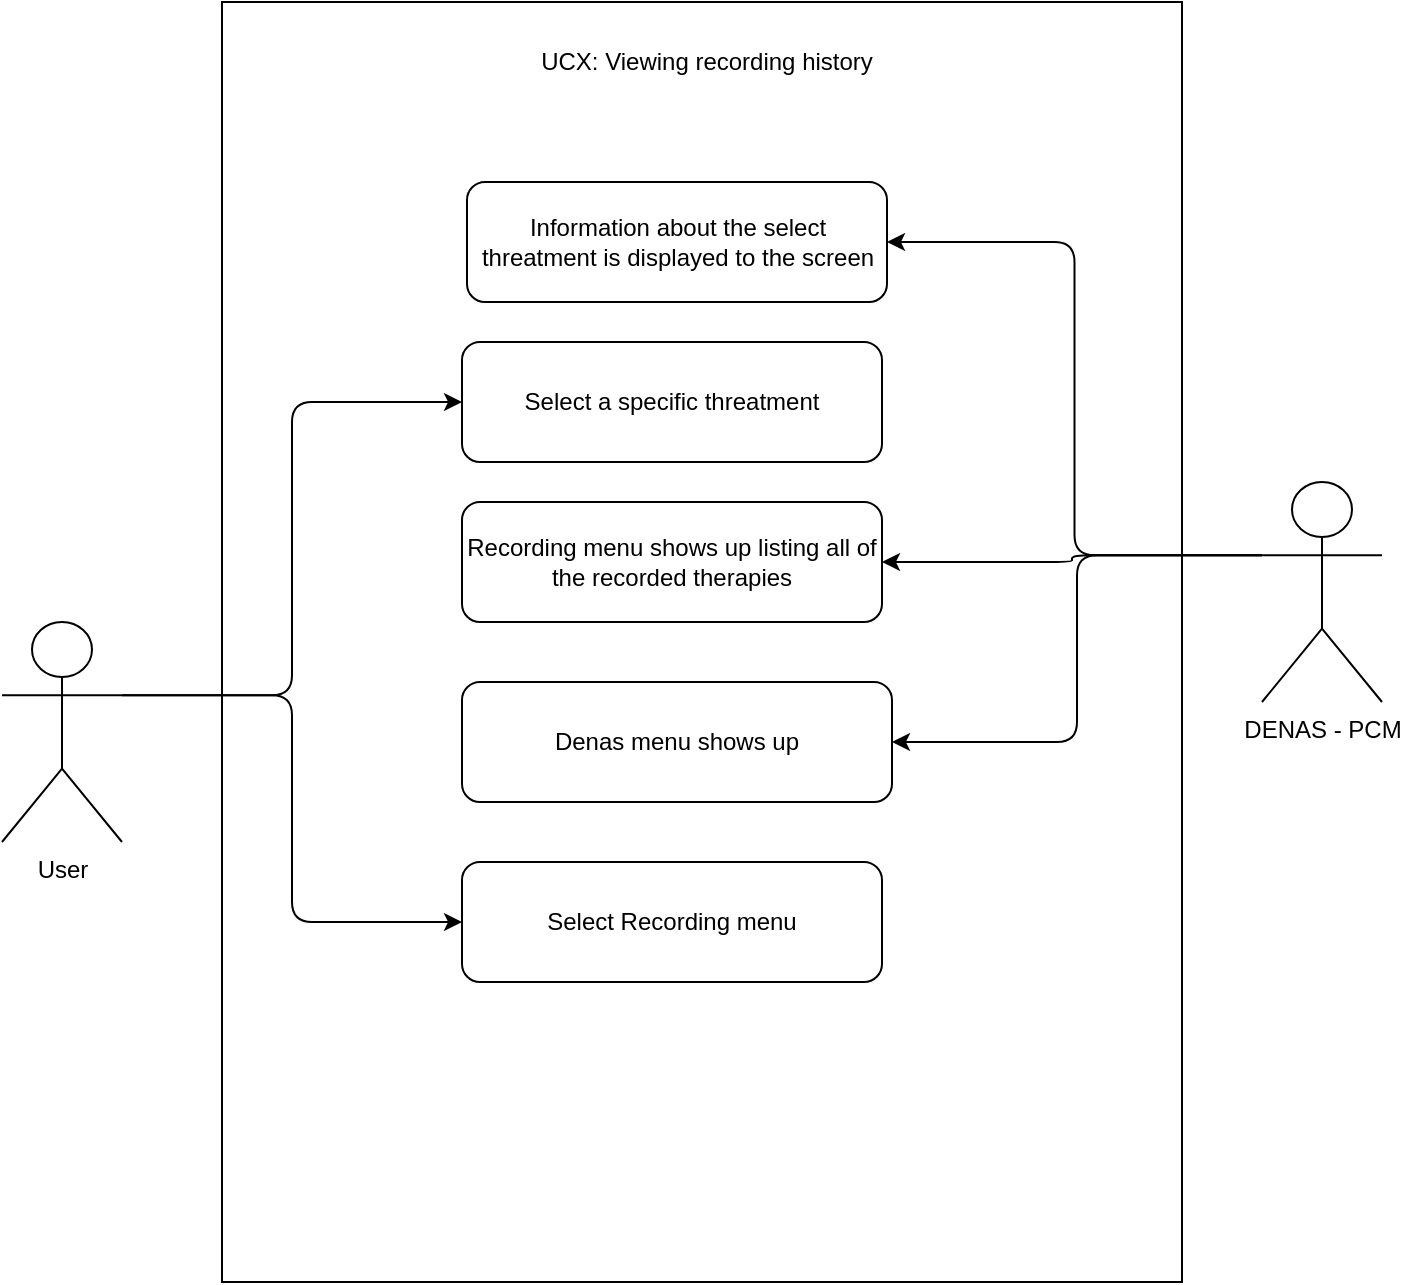 <mxfile version="14.4.8" type="google"><diagram id="CWUfb5jAUy8f4qik7t74" name="Page-1"><mxGraphModel dx="541" dy="918" grid="1" gridSize="10" guides="1" tooltips="1" connect="1" arrows="1" fold="1" page="1" pageScale="1" pageWidth="850" pageHeight="1100" math="0" shadow="0"><root><mxCell id="0"/><mxCell id="1" parent="0"/><mxCell id="kd07KgMCS1VLiA9DX37x-2" value="" style="rounded=0;whiteSpace=wrap;html=1;" parent="1" vertex="1"><mxGeometry x="160" y="40" width="480" height="640" as="geometry"/></mxCell><mxCell id="kd07KgMCS1VLiA9DX37x-1" value="User" style="shape=umlActor;verticalLabelPosition=bottom;verticalAlign=top;html=1;outlineConnect=0;" parent="1" vertex="1"><mxGeometry x="50" y="350" width="60" height="110" as="geometry"/></mxCell><mxCell id="kd07KgMCS1VLiA9DX37x-3" value="UCX: Viewing recording history" style="text;html=1;strokeColor=none;fillColor=none;align=center;verticalAlign=middle;whiteSpace=wrap;rounded=0;" parent="1" vertex="1"><mxGeometry x="260" y="60" width="285" height="20" as="geometry"/></mxCell><mxCell id="kd07KgMCS1VLiA9DX37x-5" value="DENAS - PCM" style="shape=umlActor;verticalLabelPosition=bottom;verticalAlign=top;html=1;outlineConnect=0;" parent="1" vertex="1"><mxGeometry x="680" y="280" width="60" height="110" as="geometry"/></mxCell><mxCell id="kd07KgMCS1VLiA9DX37x-8" value="Denas menu shows up" style="rounded=1;whiteSpace=wrap;html=1;" parent="1" vertex="1"><mxGeometry x="280" y="380" width="215" height="60" as="geometry"/></mxCell><mxCell id="kd07KgMCS1VLiA9DX37x-9" value="Select Recording menu" style="rounded=1;whiteSpace=wrap;html=1;" parent="1" vertex="1"><mxGeometry x="280" y="470" width="210" height="60" as="geometry"/></mxCell><mxCell id="kd07KgMCS1VLiA9DX37x-11" value="" style="endArrow=classic;html=1;entryX=0;entryY=0.5;entryDx=0;entryDy=0;exitX=1;exitY=0.333;exitDx=0;exitDy=0;exitPerimeter=0;edgeStyle=orthogonalEdgeStyle;" parent="1" source="kd07KgMCS1VLiA9DX37x-1" target="kd07KgMCS1VLiA9DX37x-9" edge="1"><mxGeometry width="50" height="50" relative="1" as="geometry"><mxPoint x="100" y="440" as="sourcePoint"/><mxPoint x="150" y="390" as="targetPoint"/></mxGeometry></mxCell><mxCell id="kd07KgMCS1VLiA9DX37x-13" value="" style="endArrow=classic;html=1;strokeColor=#000000;edgeStyle=orthogonalEdgeStyle;entryX=1;entryY=0.5;entryDx=0;entryDy=0;exitX=0;exitY=0.333;exitDx=0;exitDy=0;exitPerimeter=0;" parent="1" source="kd07KgMCS1VLiA9DX37x-5" target="kd07KgMCS1VLiA9DX37x-8" edge="1"><mxGeometry width="50" height="50" relative="1" as="geometry"><mxPoint x="700" y="310" as="sourcePoint"/><mxPoint x="685" y="510" as="targetPoint"/></mxGeometry></mxCell><mxCell id="kd07KgMCS1VLiA9DX37x-15" value="Recording menu shows up listing all of the recorded therapies" style="rounded=1;whiteSpace=wrap;html=1;" parent="1" vertex="1"><mxGeometry x="280" y="290" width="210" height="60" as="geometry"/></mxCell><mxCell id="kd07KgMCS1VLiA9DX37x-17" value="" style="endArrow=classic;html=1;strokeColor=#000000;edgeStyle=orthogonalEdgeStyle;entryX=1;entryY=0.5;entryDx=0;entryDy=0;exitX=0;exitY=0.333;exitDx=0;exitDy=0;exitPerimeter=0;" parent="1" source="kd07KgMCS1VLiA9DX37x-5" target="kd07KgMCS1VLiA9DX37x-15" edge="1"><mxGeometry width="50" height="50" relative="1" as="geometry"><mxPoint x="720" y="380" as="sourcePoint"/><mxPoint x="505" y="370" as="targetPoint"/></mxGeometry></mxCell><mxCell id="kd07KgMCS1VLiA9DX37x-18" value="Select a specific threatment" style="rounded=1;whiteSpace=wrap;html=1;" parent="1" vertex="1"><mxGeometry x="280" y="210" width="210" height="60" as="geometry"/></mxCell><mxCell id="kd07KgMCS1VLiA9DX37x-19" value="Information about the select threatment is displayed to the screen" style="rounded=1;whiteSpace=wrap;html=1;" parent="1" vertex="1"><mxGeometry x="282.5" y="130" width="210" height="60" as="geometry"/></mxCell><mxCell id="kd07KgMCS1VLiA9DX37x-21" value="" style="endArrow=classic;html=1;strokeColor=#000000;edgeStyle=orthogonalEdgeStyle;entryX=1;entryY=0.5;entryDx=0;entryDy=0;exitX=0;exitY=0.333;exitDx=0;exitDy=0;exitPerimeter=0;" parent="1" source="kd07KgMCS1VLiA9DX37x-5" target="kd07KgMCS1VLiA9DX37x-19" edge="1"><mxGeometry width="50" height="50" relative="1" as="geometry"><mxPoint x="690" y="360" as="sourcePoint"/><mxPoint x="500" y="330" as="targetPoint"/></mxGeometry></mxCell><mxCell id="kd07KgMCS1VLiA9DX37x-22" value="" style="endArrow=classic;html=1;entryX=0;entryY=0.5;entryDx=0;entryDy=0;edgeStyle=orthogonalEdgeStyle;exitX=1;exitY=0.333;exitDx=0;exitDy=0;exitPerimeter=0;" parent="1" source="kd07KgMCS1VLiA9DX37x-1" target="kd07KgMCS1VLiA9DX37x-18" edge="1"><mxGeometry width="50" height="50" relative="1" as="geometry"><mxPoint x="120" y="396.667" as="sourcePoint"/><mxPoint x="290" y="510" as="targetPoint"/></mxGeometry></mxCell></root></mxGraphModel></diagram></mxfile>